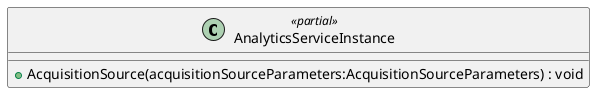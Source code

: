 @startuml
class AnalyticsServiceInstance <<partial>> {
    + AcquisitionSource(acquisitionSourceParameters:AcquisitionSourceParameters) : void
}
@enduml
